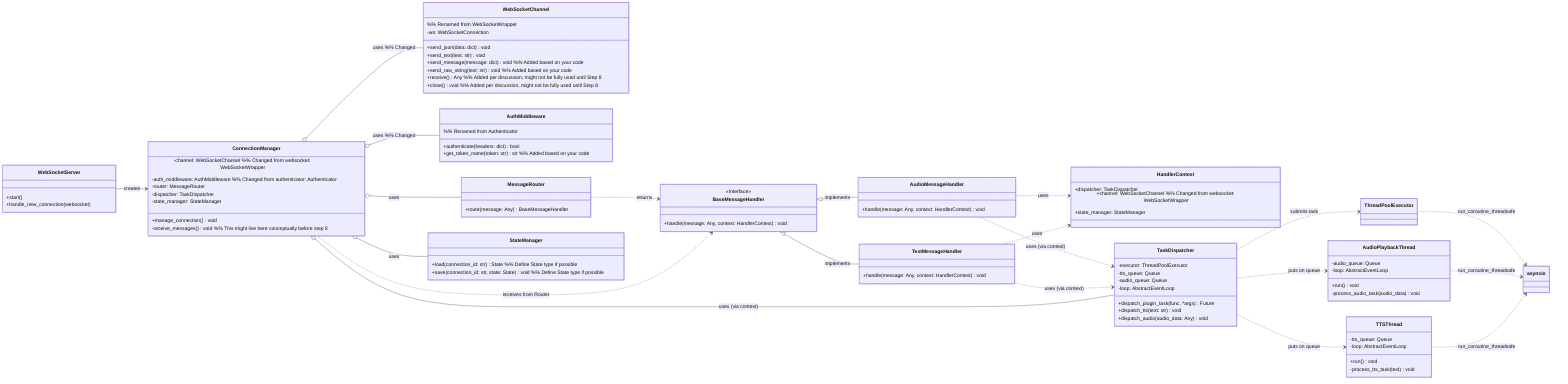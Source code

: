 classDiagram
    direction LR

    class WebSocketServer {
        +start()
        +handle_new_connection(websocket)
    }

    class ConnectionManager {
        -channel: WebSocketChannel %% Changed from websocket: WebSocketWrapper
        -auth_middleware: AuthMiddleware %% Changed from authenticator: Authenticator
        -router: MessageRouter
        -dispatcher: TaskDispatcher
        -state_manager: StateManager
        +manage_connection() void
        -receive_messages() void %% This might live here conceptually before step 8
    }

    class WebSocketChannel { %% Renamed from WebSocketWrapper
        -ws: WebSocketConnection
        +send_json(data: dict) void
        +send_text(text: str) void
        +send_message(message: dict) void %% Added based on your code
        +send_raw_string(text: str) void %% Added based on your code
        +receive() Any %% Added per discussion, might not be fully used until Step 8
        +close() void %% Added per discussion, might not be fully used until Step 8
    }

    class AuthMiddleware { %% Renamed from Authenticator
        +authenticate(headers: dict) bool
        +get_token_name(token: str) str %% Added based on your code
    }

    class MessageRouter {
        +route(message: Any) BaseMessageHandler
    }

    class BaseMessageHandler {
        <<Interface>>
        +handle(message: Any, context: HandlerContext) void
    }

    class TextMessageHandler {
        +handle(message: Any, context: HandlerContext) void
    }

    class AudioMessageHandler {
        +handle(message: Any, context: HandlerContext) void
    }
    %% Potentially other handlers like ControlMessageHandler

    class HandlerContext {
        %% Object passed to handlers containing dependencies
        +dispatcher: TaskDispatcher
        +channel: WebSocketChannel %% Changed from websocket: WebSocketWrapper
        +state_manager: StateManager
        %% ... other needed context ...
    }

    class TaskDispatcher {
        -executor: ThreadPoolExecutor
        -tts_queue: Queue
        -audio_queue: Queue
        -loop: AbstractEventLoop
        +dispatch_plugin_task(func, *args) Future
        +dispatch_tts(text: str) void
        +dispatch_audio(audio_data: Any) void
    }

    class StateManager {
        +load(connection_id: str) State %% Define State type if possible
        +save(connection_id: str, state: State) void %% Define State type if possible
    }

    class TTSThread {
        -tts_queue: Queue
        -loop: AbstractEventLoop
        +run() void
        -process_tts_task(text) void
    }

    class AudioPlaybackThread {
        -audio_queue: Queue
        -loop: AbstractEventLoop
        +run() void
        -process_audio_task(audio_data) void
    }

    WebSocketServer --> ConnectionManager : creates
    ConnectionManager o-- WebSocketChannel : uses %% Changed
    ConnectionManager o-- AuthMiddleware : uses %% Changed
    ConnectionManager o-- MessageRouter : uses
    ConnectionManager o-- TaskDispatcher : uses (via context)
    ConnectionManager o-- StateManager : uses

    ConnectionManager ..> BaseMessageHandler : receives from Router
    MessageRouter ..> BaseMessageHandler : returns

    BaseMessageHandler <|-- TextMessageHandler : implements
    BaseMessageHandler <|-- AudioMessageHandler : implements

    TextMessageHandler ..> HandlerContext : uses
    AudioMessageHandler ..> HandlerContext : uses
    TextMessageHandler ..> TaskDispatcher : uses (via context)
    AudioMessageHandler ..> TaskDispatcher : uses (via context)

    TaskDispatcher ..> TTSThread : puts on queue
    TaskDispatcher ..> AudioPlaybackThread : puts on queue
    TaskDispatcher ..> ThreadPoolExecutor : submits task

    %% Conceptual representation of async interaction
    TTSThread ..> asyncio : run_coroutine_threadsafe
    AudioPlaybackThread ..> asyncio : run_coroutine_threadsafe
    ThreadPoolExecutor ..> asyncio : run_coroutine_threadsafe